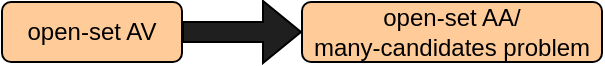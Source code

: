 <mxfile version="26.2.14">
  <diagram name="Seite-1" id="fRk0fHp6u16eHB7_5ZvV">
    <mxGraphModel dx="817" dy="498" grid="1" gridSize="10" guides="1" tooltips="1" connect="1" arrows="1" fold="1" page="1" pageScale="1" pageWidth="827" pageHeight="1169" math="0" shadow="0">
      <root>
        <mxCell id="0" />
        <mxCell id="1" parent="0" />
        <mxCell id="h4Sl14XQF3uMrTUC3KLR-5" style="edgeStyle=orthogonalEdgeStyle;rounded=0;orthogonalLoop=1;jettySize=auto;html=1;exitX=0;exitY=0.5;exitDx=0;exitDy=0;entryX=1;entryY=0.5;entryDx=0;entryDy=0;shape=flexArrow;startArrow=block;strokeWidth=1;fillColor=#1F1F1F;startFill=0;endArrow=none;" parent="1" source="h4Sl14XQF3uMrTUC3KLR-2" target="h4Sl14XQF3uMrTUC3KLR-3" edge="1">
          <mxGeometry relative="1" as="geometry" />
        </mxCell>
        <mxCell id="h4Sl14XQF3uMrTUC3KLR-2" value="open-set AA/&lt;br&gt;many-candidates problem" style="rounded=1;whiteSpace=wrap;html=1;fillColor=#FFCC99;" parent="1" vertex="1">
          <mxGeometry x="280" y="210" width="150" height="30" as="geometry" />
        </mxCell>
        <mxCell id="h4Sl14XQF3uMrTUC3KLR-3" value="open-set AV" style="rounded=1;whiteSpace=wrap;html=1;fillColor=#FFCC99;" parent="1" vertex="1">
          <mxGeometry x="130" y="210" width="90" height="30" as="geometry" />
        </mxCell>
      </root>
    </mxGraphModel>
  </diagram>
</mxfile>
